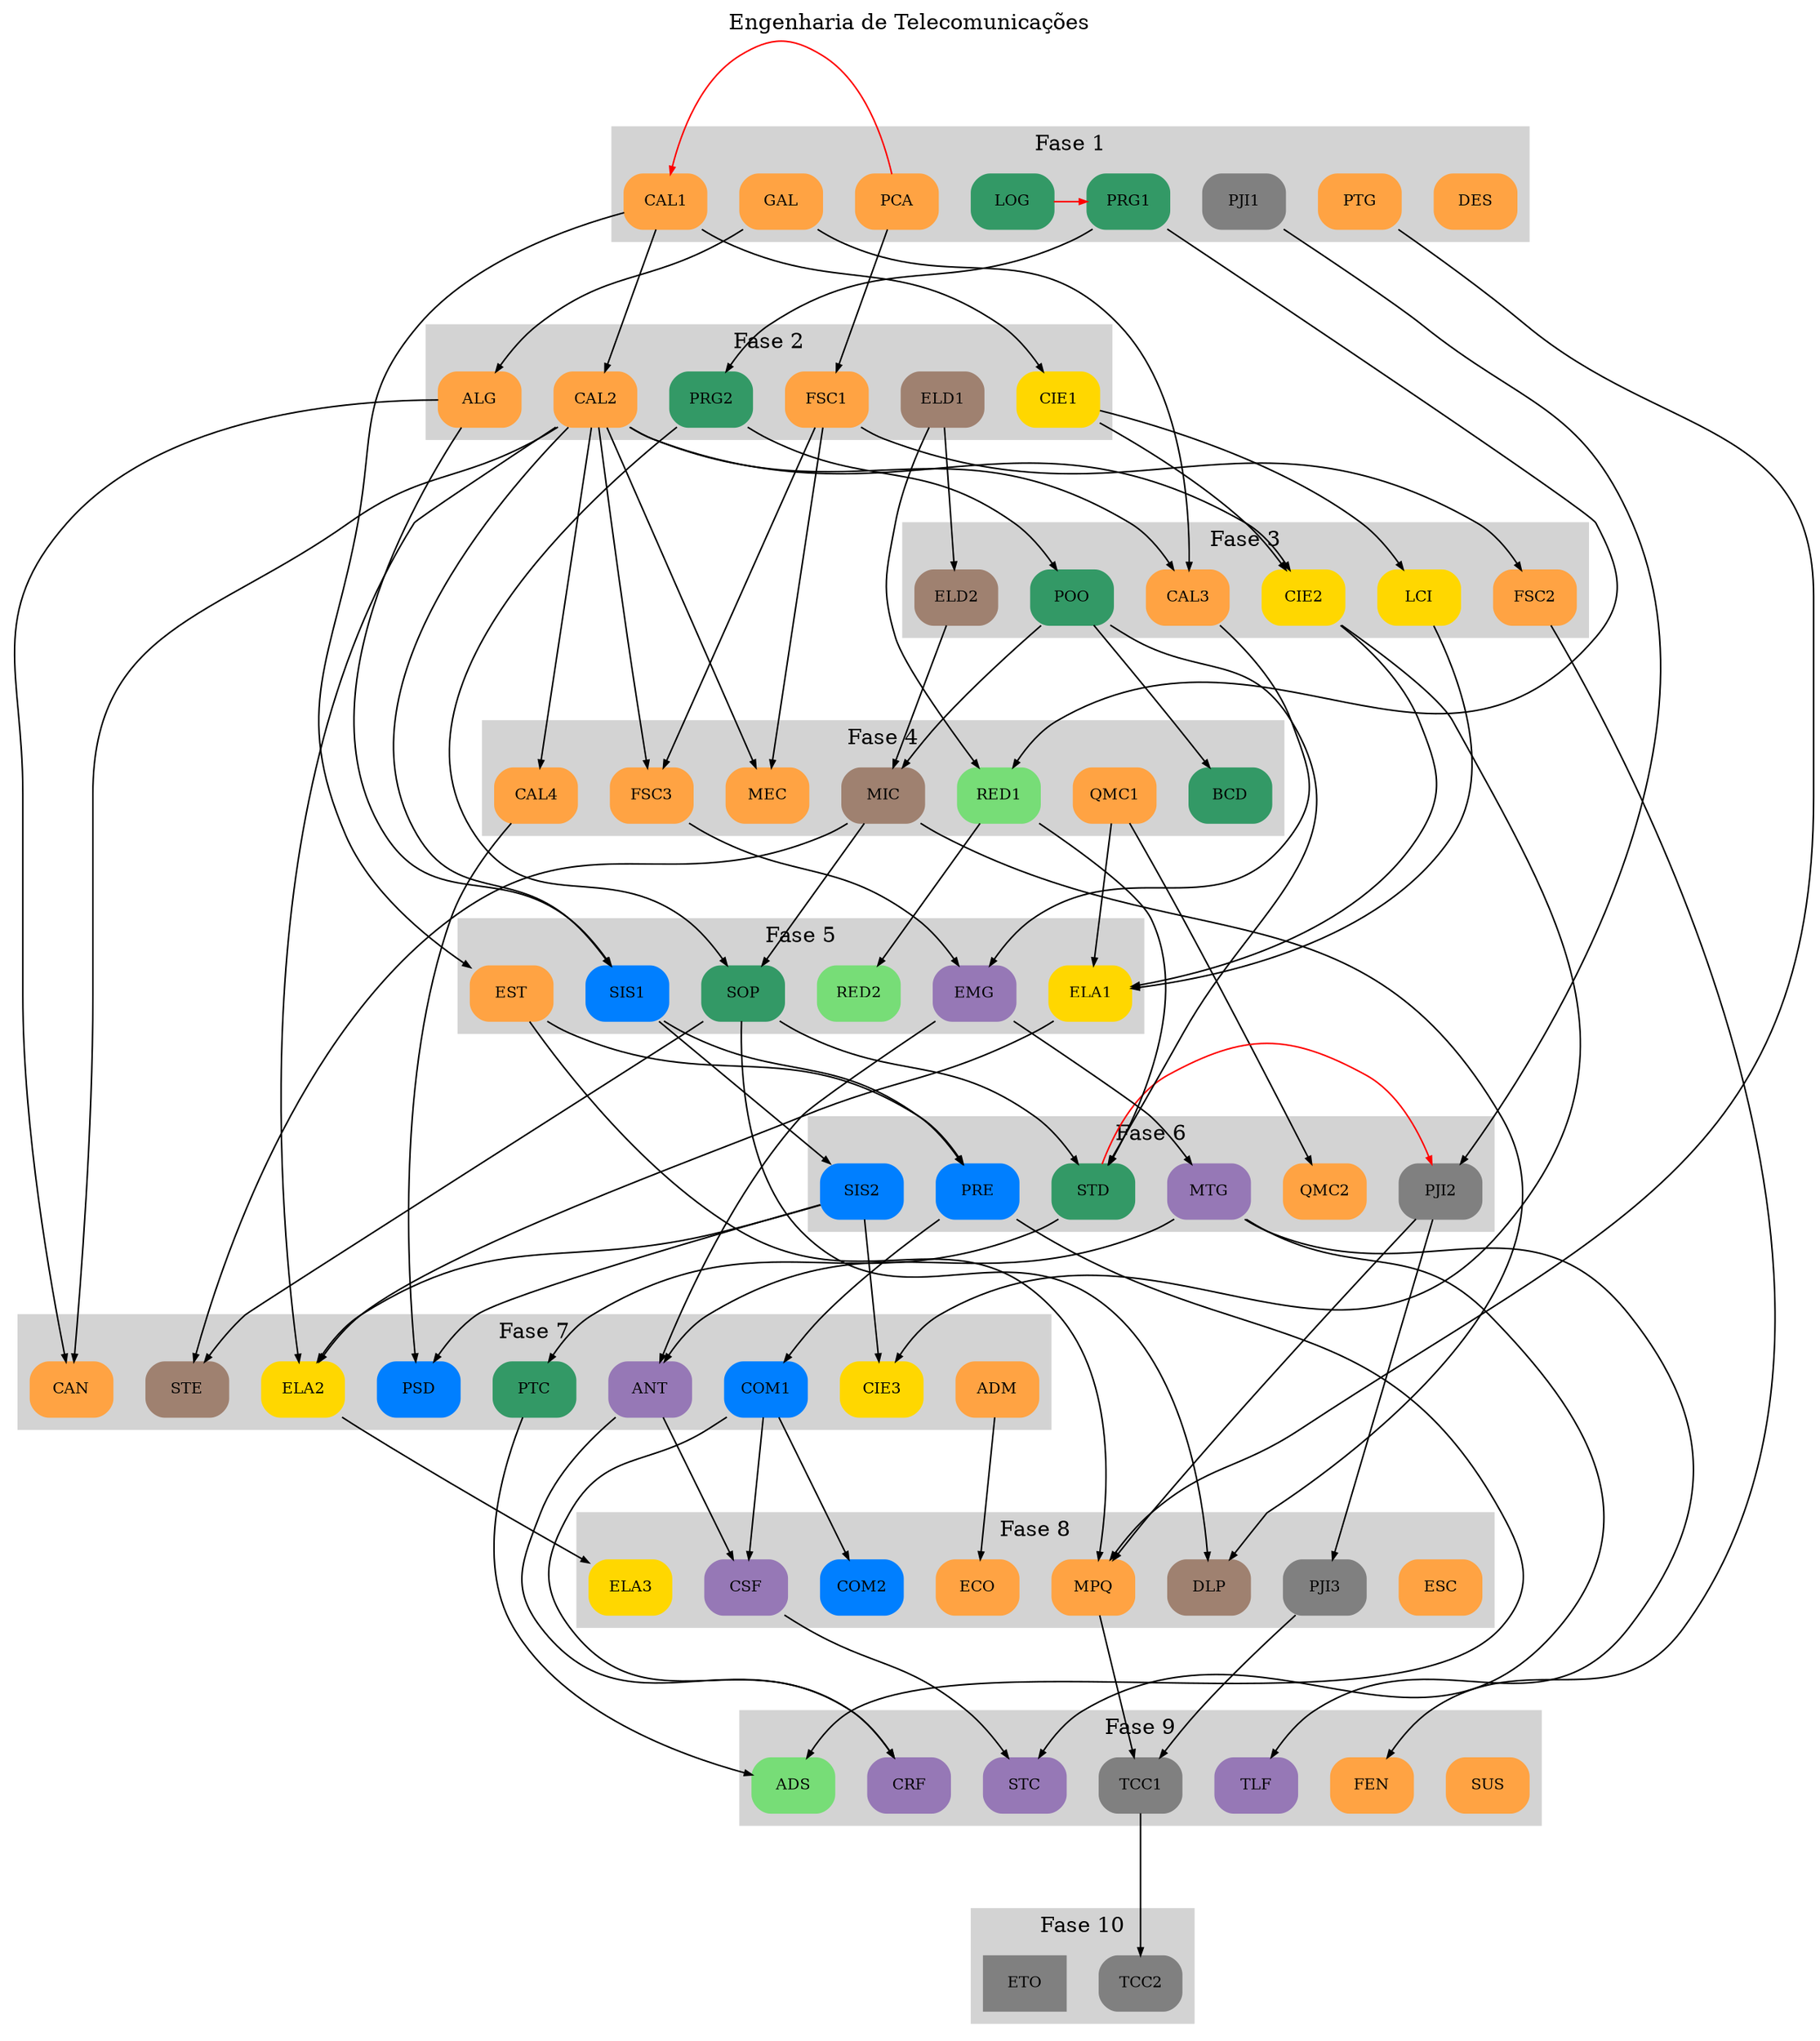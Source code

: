 digraph EngTelecom {
    layout = dot  // circo, dot, fdp, neato, osage, sfdp, twopi
    label ="Engenharia de Telecomunicações"
    labelloc = t
    graph [nodesep=0.3, ranksep=1.3]
    node [labelloc=c fontsize=10, style=filled, shape=box, style="rounded,filled"]
    edge [arrowsize=.5]


    // Pré-requisitos

    // Eixo laranja
    {} -> ADM
    {} -> DES
    {} -> ESC
    {} -> GAL
    {} -> PCA
    {} -> PTG
    {} -> QMC1
    {} -> SUS

    {GAL} -> ALG
    {PCA} -> CAL1 [constraint=false,color="#FF0000"]
    {CAL1} -> CAL2
    {GAL CAL2} -> CAL3
    {CAL2} -> CAL4
    {ALG CAL2} -> CAN
    {ADM} -> ECO
    {CAL1} -> EST
    {FSC2} -> FEN
    {PCA} -> FSC1
    {FSC1} -> FSC2
    {FSC1 CAL2} -> FSC3
    {CAL2 FSC1} -> MEC
    {EST PJI2 PTG} -> MPQ # TODO verificar se PJI2 e PTG devem ser pré-requisito
    {QMC1} -> QMC2 # TODO a confirmar

    // Eixo amarelo
    {CAL1} -> CIE1
    {CIE1 CAL2} -> CIE2
    {CIE2 SIS2} -> CIE3 # TODO verificar
    {CIE2 LCI QMC1} -> ELA1 # TODO verificar
    {CAL2 ELA1 SIS2} -> ELA2
    {ELA2} -> ELA3
    {CIE1} -> LCI

    // Eixo azul
    {PRE} -> COM1
    {COM1} -> COM2
    {EST SIS1} -> PRE
    {CAL2 ALG} -> SIS1
    {SIS1} -> SIS2
    {CAL4 SIS2} -> PSD

    // Eixo cinza
    {} -> PJI1
    {PJI1} -> PJI2 # TODO colocar STD como pré-requisito
    {STD} -> PJI2 [color="#FF0000" constraint=false]
    {PJI2} -> PJI3
    {MPQ PJI3} -> TCC1 # TODO colocar CH como pré-requisito - tirei PTG
    {TCC1} -> TCC2

    // Eixo marrom
    {SOP MIC} -> DLP
    {} -> ELD1
    {ELD1} -> ELD2 # ELA1 como recomendada
    {ELD2 POO} -> MIC
    {MIC SOP} -> STE # TODO POO foi para pré-requisito de MIC

    // Eixo roxo
    {MTG, EMG} -> ANT
    {COM1 ANT} -> CRF # TODO
    {ANT COM1} -> CSF
    {FSC3 CAL3} -> EMG # TODO
    {EMG} -> MTG # TODO
    {MTG CSF} -> STC
    {MTG} -> TLF # TODO

    // Eixo verde claro
    {ELD1 PRG1} -> RED1
    {RED1}-> RED2
    {PTC PRE} -> ADS

    // Eixo verde escuro
    {} -> LOG
    {LOG} -> PRG1 [color="#FF0000" constraint=false]
    {PRG1} -> PRG2
    {PRG2} -> POO
    {PRG2 MIC} -> SOP
    {POO RED1 SOP} -> STD
    {POO} -> BCD
    {STD} -> PTC # RED2 como recomendada



    // Fases

    subgraph cluster_fase1 {
      label = "Fase 1"
      style = filled
      color = lightgrey

      LOG GAL DES PJI1 PTG PRG1 CAL1 PCA
    }

    subgraph cluster_fase2 {
      label = "Fase 2"
      style = filled
      color = lightgrey

      CAL2 FSC1 ALG ELD1 CIE1 PRG2
    }

    subgraph clusterFase3 {
      label = "Fase 3"
      style = filled
      color = lightgrey

      CAL3 FSC2 CIE2 MEC LCI POO ELD2
    }

    subgraph clusterFase4 {
      label = "Fase 4"
      style=filled
      color=lightgrey
      node [style=filled,color=white]

      RED1 MEC FSC3 BCD CAL4  MIC QMC1
    }

    subgraph cluster_fase5 {
      label = "Fase 5"
      style=filled
      color=lightgrey
      node [style=filled,color=white]

      SIS1 EST RED2 EMG  ELA1  SOP
    }


    subgraph cluster_fase6 {
      label = "Fase 6"
      style=filled
      color=lightgrey
      node [style=filled,color=white]

      SIS2 MTG PRE   PJI2 STD QMC2
    }

    subgraph cluster_fase7 {
      label = "Fase 7"
      style=filled
      color=lightgrey
      node [style=filled,color=white]

      ELA2 CIE3 PSD ANT STE COM1 CAN PTC ADM
    }

    subgraph cluster_fase8 {
      label = "Fase 8"
      style=filled
      color=lightgrey
      node [style=filled,color=white]

      MPQ CSF COM2 ELA3 DLP ESC BCD PJI3 ECO
    }

    subgraph cluster_fase9 {
      label = "Fase 9"
      style=filled
      color=lightgrey
      node [style=filled,color=white]

      ADS  TCC1 STC CRF TLF FEN SUS
    }

    subgraph cluster_fase10 {
      label = "Fase 10"
      style=filled
      color=lightgrey
      node [style=filled,color=white]

      TCC2 ETO
    }


      // expressão regular
      // (\w{3,4}) (\[ch=\d{2,3}) - find
      // $1 $2, color="#FFA343, id=$1 - replace

    // propriedades dos nós


    ADM [ch=40, color="#FFA343", id=ADM] # TODO pré-requisito 1980h
    ALG [ch=60, color="#FFA343", id=ALG]
    CAL1 [ch=80, color="#FFA343", id=CAL1]
    CAL2 [ch=80, color="#FFA343", id=CAL2]
    CAL3 [ch=80, color="#FFA343", id=CAL3]
    CAL4 [ch=40, color="#FFA343", id=CAL4]
    CAN [ch=40, color="#FFA343", id=CAN]
    DES [ch=40, color="#FFA343", id=DES]
    ECO [ch=40, color="#FFA343", id=ECO]
    ESC [ch=40, color="#FFA343", id=ESC]
    EST [ch=60, color="#FFA343", id=EST]
    FEN [ch=40, color="#FFA343", id=FEN]
    FSC1 [ch=80, color="#FFA343", id=FSC1]
    FSC2 [ch=80, color="#FFA343", id=FSC2]
    FSC3 [ch=100, color="#FFA343", id=FSC3]
    GAL [ch=80, color="#FFA343", id=GAL]
    MEC [ch=40, color="#FFA343", id=MEC]
    MPQ [ch=40, color="#FFA343", id=MPQ]
    PCA [ch=80, color="#FFA343", id=PCA]
    PTG [ch=40, color="#FFA343", id=PTG] # TODO pré-requisito 1980h
    QMC1 [ch=60, color="#FFA343", id=QMC1]
    QMC2 [ch=40, color="#FFA343", id=QMC2]
    SUS [ch=40, color="#FFA343", id=SUS]



    CIE1 [ch=80, color="#FFD700", id=CIE1]
    CIE2 [ch=60, color="#FFD700", id=CIE2]
    CIE3 [ch=60, color="#FFD700", id=CIE3]
    ELA1 [ch=80, color="#FFD700", id=ELA1]
    ELA2 [ch=80, color="#FFD700", id=ELA2]
    ELA3 [ch=40, color="#FFD700", id=ELA3]
    LCI  [ch=40, color="#FFD700", id=LCI ]


    COM1 [ch=100, color="#007FFF", id=COM1]
    COM2 [ch=80, color="#007FFF", id=COM2]
    PRE [ch=80, color="#007FFF", id=PRE]
    PSD [ch=80, color="#007FFF", id=PSD]
    SIS1 [ch=100, color="#007FFF", id=SIS1] # TODO, nada definido
    SIS2 [ch=100, color="#007FFF", id=SIS2] # TODO, nada definido


    ETO [ch=160, color="#808080", id=ETO]
    PJI1 [ch=40, color="#808080", id=PJI1]
    PJI2 [ch=40, color="#808080", id=PJI2]
    PJI3 [ch=40, color="#808080", id=PJI3]
    TCC1 [ch=40, color="#808080", id=TCC1]
    TCC2 [ch=100, color="#808080", id=TCC2]


    DLP [ch=60, color="#9F8170", id=DLP]
    ELD1 [ch=100, color="#9F8170", id=ELD1]
    ELD2 [ch=100, color="#9F8170", id=ELD2]
    MIC [ch=120, color="#9F8170", id=MIC]
    STE [ch=80, color="#9F8170", id=STE]


    ANT [ch=80, color="#9678B6", id=ANT]
    CRF [ch=60, color="#9678B6", id=CRF]
    CSF [ch=60, color="#9678B6", id=CSF]
    EMG [ch=60, color="#9678B6", id=EMG] # TODO, nada definido
    MTG [ch=80, color="#9678B6", id=MTG]
    STC [ch=60, color="#9678B6", id=STC]
    TLF [ch=60, color="#9678B6", id=TLF] # TODO, nada definido


    ADS [ch=40, color="#77DD77", id=ADS]
    RED1 [ch=80, color="#77DD77", id=RED1]
    RED2 [ch=80, color="#77DD77", id=RED2]


    BCD [ch=60, color="#339966", id=BCD]
    LOG [ch=40, color="#339966", id=LOG]
    POO [ch=80, color="#339966", id=POO]
    PRG1 [ch=80, color="#339966", id=PRG1]
    PRG2 [ch=80, color="#339966", id=PRG2]
    PTC [ch=40, color="#339966", id=PTC]
    SOP [ch=80, color="#339966", id=SOP]
    STD [ch=60, color="#339966", id=STD]

}
